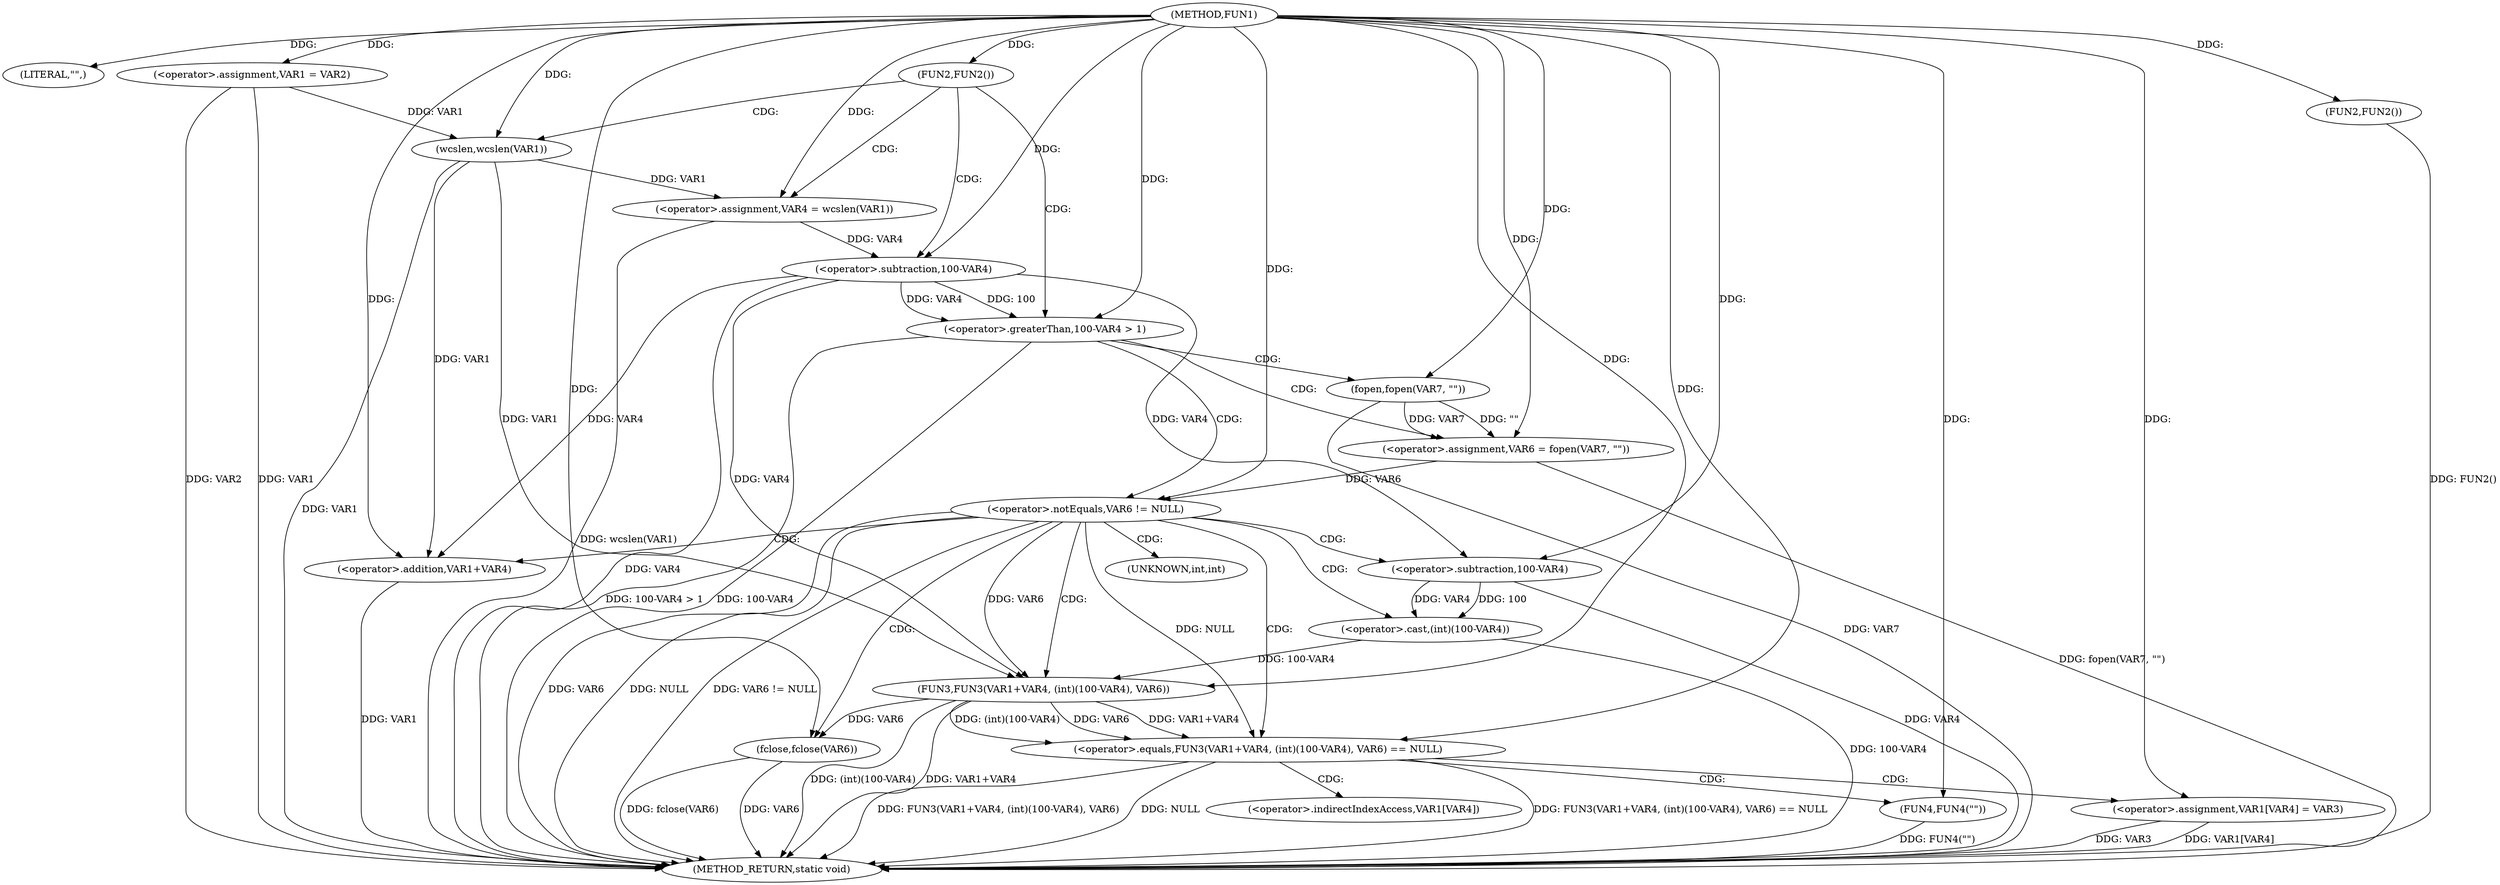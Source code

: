 digraph FUN1 {  
"1000100" [label = "(METHOD,FUN1)" ]
"1000160" [label = "(METHOD_RETURN,static void)" ]
"1000103" [label = "(LITERAL,\"\",)" ]
"1000104" [label = "(<operator>.assignment,VAR1 = VAR2)" ]
"1000108" [label = "(FUN2,FUN2())" ]
"1000112" [label = "(<operator>.assignment,VAR4 = wcslen(VAR1))" ]
"1000114" [label = "(wcslen,wcslen(VAR1))" ]
"1000118" [label = "(<operator>.greaterThan,100-VAR4 > 1)" ]
"1000119" [label = "(<operator>.subtraction,100-VAR4)" ]
"1000124" [label = "(<operator>.assignment,VAR6 = fopen(VAR7, \"\"))" ]
"1000126" [label = "(fopen,fopen(VAR7, \"\"))" ]
"1000130" [label = "(<operator>.notEquals,VAR6 != NULL)" ]
"1000135" [label = "(<operator>.equals,FUN3(VAR1+VAR4, (int)(100-VAR4), VAR6) == NULL)" ]
"1000136" [label = "(FUN3,FUN3(VAR1+VAR4, (int)(100-VAR4), VAR6))" ]
"1000137" [label = "(<operator>.addition,VAR1+VAR4)" ]
"1000140" [label = "(<operator>.cast,(int)(100-VAR4))" ]
"1000142" [label = "(<operator>.subtraction,100-VAR4)" ]
"1000148" [label = "(FUN4,FUN4(\"\"))" ]
"1000150" [label = "(<operator>.assignment,VAR1[VAR4] = VAR3)" ]
"1000155" [label = "(fclose,fclose(VAR6))" ]
"1000158" [label = "(FUN2,FUN2())" ]
"1000141" [label = "(UNKNOWN,int,int)" ]
"1000151" [label = "(<operator>.indirectIndexAccess,VAR1[VAR4])" ]
  "1000140" -> "1000160"  [ label = "DDG: 100-VAR4"] 
  "1000150" -> "1000160"  [ label = "DDG: VAR1[VAR4]"] 
  "1000104" -> "1000160"  [ label = "DDG: VAR1"] 
  "1000112" -> "1000160"  [ label = "DDG: wcslen(VAR1)"] 
  "1000130" -> "1000160"  [ label = "DDG: NULL"] 
  "1000136" -> "1000160"  [ label = "DDG: (int)(100-VAR4)"] 
  "1000148" -> "1000160"  [ label = "DDG: FUN4(\"\")"] 
  "1000126" -> "1000160"  [ label = "DDG: VAR7"] 
  "1000118" -> "1000160"  [ label = "DDG: 100-VAR4 > 1"] 
  "1000150" -> "1000160"  [ label = "DDG: VAR3"] 
  "1000135" -> "1000160"  [ label = "DDG: FUN3(VAR1+VAR4, (int)(100-VAR4), VAR6) == NULL"] 
  "1000135" -> "1000160"  [ label = "DDG: FUN3(VAR1+VAR4, (int)(100-VAR4), VAR6)"] 
  "1000118" -> "1000160"  [ label = "DDG: 100-VAR4"] 
  "1000135" -> "1000160"  [ label = "DDG: NULL"] 
  "1000130" -> "1000160"  [ label = "DDG: VAR6 != NULL"] 
  "1000124" -> "1000160"  [ label = "DDG: fopen(VAR7, \"\")"] 
  "1000155" -> "1000160"  [ label = "DDG: fclose(VAR6)"] 
  "1000158" -> "1000160"  [ label = "DDG: FUN2()"] 
  "1000142" -> "1000160"  [ label = "DDG: VAR4"] 
  "1000114" -> "1000160"  [ label = "DDG: VAR1"] 
  "1000119" -> "1000160"  [ label = "DDG: VAR4"] 
  "1000155" -> "1000160"  [ label = "DDG: VAR6"] 
  "1000137" -> "1000160"  [ label = "DDG: VAR1"] 
  "1000136" -> "1000160"  [ label = "DDG: VAR1+VAR4"] 
  "1000104" -> "1000160"  [ label = "DDG: VAR2"] 
  "1000130" -> "1000160"  [ label = "DDG: VAR6"] 
  "1000100" -> "1000103"  [ label = "DDG: "] 
  "1000100" -> "1000104"  [ label = "DDG: "] 
  "1000100" -> "1000108"  [ label = "DDG: "] 
  "1000114" -> "1000112"  [ label = "DDG: VAR1"] 
  "1000100" -> "1000112"  [ label = "DDG: "] 
  "1000104" -> "1000114"  [ label = "DDG: VAR1"] 
  "1000100" -> "1000114"  [ label = "DDG: "] 
  "1000119" -> "1000118"  [ label = "DDG: 100"] 
  "1000119" -> "1000118"  [ label = "DDG: VAR4"] 
  "1000100" -> "1000119"  [ label = "DDG: "] 
  "1000112" -> "1000119"  [ label = "DDG: VAR4"] 
  "1000100" -> "1000118"  [ label = "DDG: "] 
  "1000126" -> "1000124"  [ label = "DDG: VAR7"] 
  "1000126" -> "1000124"  [ label = "DDG: \"\""] 
  "1000100" -> "1000124"  [ label = "DDG: "] 
  "1000100" -> "1000126"  [ label = "DDG: "] 
  "1000124" -> "1000130"  [ label = "DDG: VAR6"] 
  "1000100" -> "1000130"  [ label = "DDG: "] 
  "1000136" -> "1000135"  [ label = "DDG: VAR1+VAR4"] 
  "1000136" -> "1000135"  [ label = "DDG: (int)(100-VAR4)"] 
  "1000136" -> "1000135"  [ label = "DDG: VAR6"] 
  "1000114" -> "1000136"  [ label = "DDG: VAR1"] 
  "1000100" -> "1000136"  [ label = "DDG: "] 
  "1000119" -> "1000136"  [ label = "DDG: VAR4"] 
  "1000114" -> "1000137"  [ label = "DDG: VAR1"] 
  "1000100" -> "1000137"  [ label = "DDG: "] 
  "1000119" -> "1000137"  [ label = "DDG: VAR4"] 
  "1000140" -> "1000136"  [ label = "DDG: 100-VAR4"] 
  "1000142" -> "1000140"  [ label = "DDG: 100"] 
  "1000142" -> "1000140"  [ label = "DDG: VAR4"] 
  "1000100" -> "1000142"  [ label = "DDG: "] 
  "1000119" -> "1000142"  [ label = "DDG: VAR4"] 
  "1000130" -> "1000136"  [ label = "DDG: VAR6"] 
  "1000130" -> "1000135"  [ label = "DDG: NULL"] 
  "1000100" -> "1000135"  [ label = "DDG: "] 
  "1000100" -> "1000148"  [ label = "DDG: "] 
  "1000100" -> "1000150"  [ label = "DDG: "] 
  "1000136" -> "1000155"  [ label = "DDG: VAR6"] 
  "1000100" -> "1000155"  [ label = "DDG: "] 
  "1000100" -> "1000158"  [ label = "DDG: "] 
  "1000108" -> "1000112"  [ label = "CDG: "] 
  "1000108" -> "1000119"  [ label = "CDG: "] 
  "1000108" -> "1000114"  [ label = "CDG: "] 
  "1000108" -> "1000118"  [ label = "CDG: "] 
  "1000118" -> "1000126"  [ label = "CDG: "] 
  "1000118" -> "1000124"  [ label = "CDG: "] 
  "1000118" -> "1000130"  [ label = "CDG: "] 
  "1000130" -> "1000142"  [ label = "CDG: "] 
  "1000130" -> "1000155"  [ label = "CDG: "] 
  "1000130" -> "1000137"  [ label = "CDG: "] 
  "1000130" -> "1000141"  [ label = "CDG: "] 
  "1000130" -> "1000135"  [ label = "CDG: "] 
  "1000130" -> "1000136"  [ label = "CDG: "] 
  "1000130" -> "1000140"  [ label = "CDG: "] 
  "1000135" -> "1000151"  [ label = "CDG: "] 
  "1000135" -> "1000150"  [ label = "CDG: "] 
  "1000135" -> "1000148"  [ label = "CDG: "] 
}

